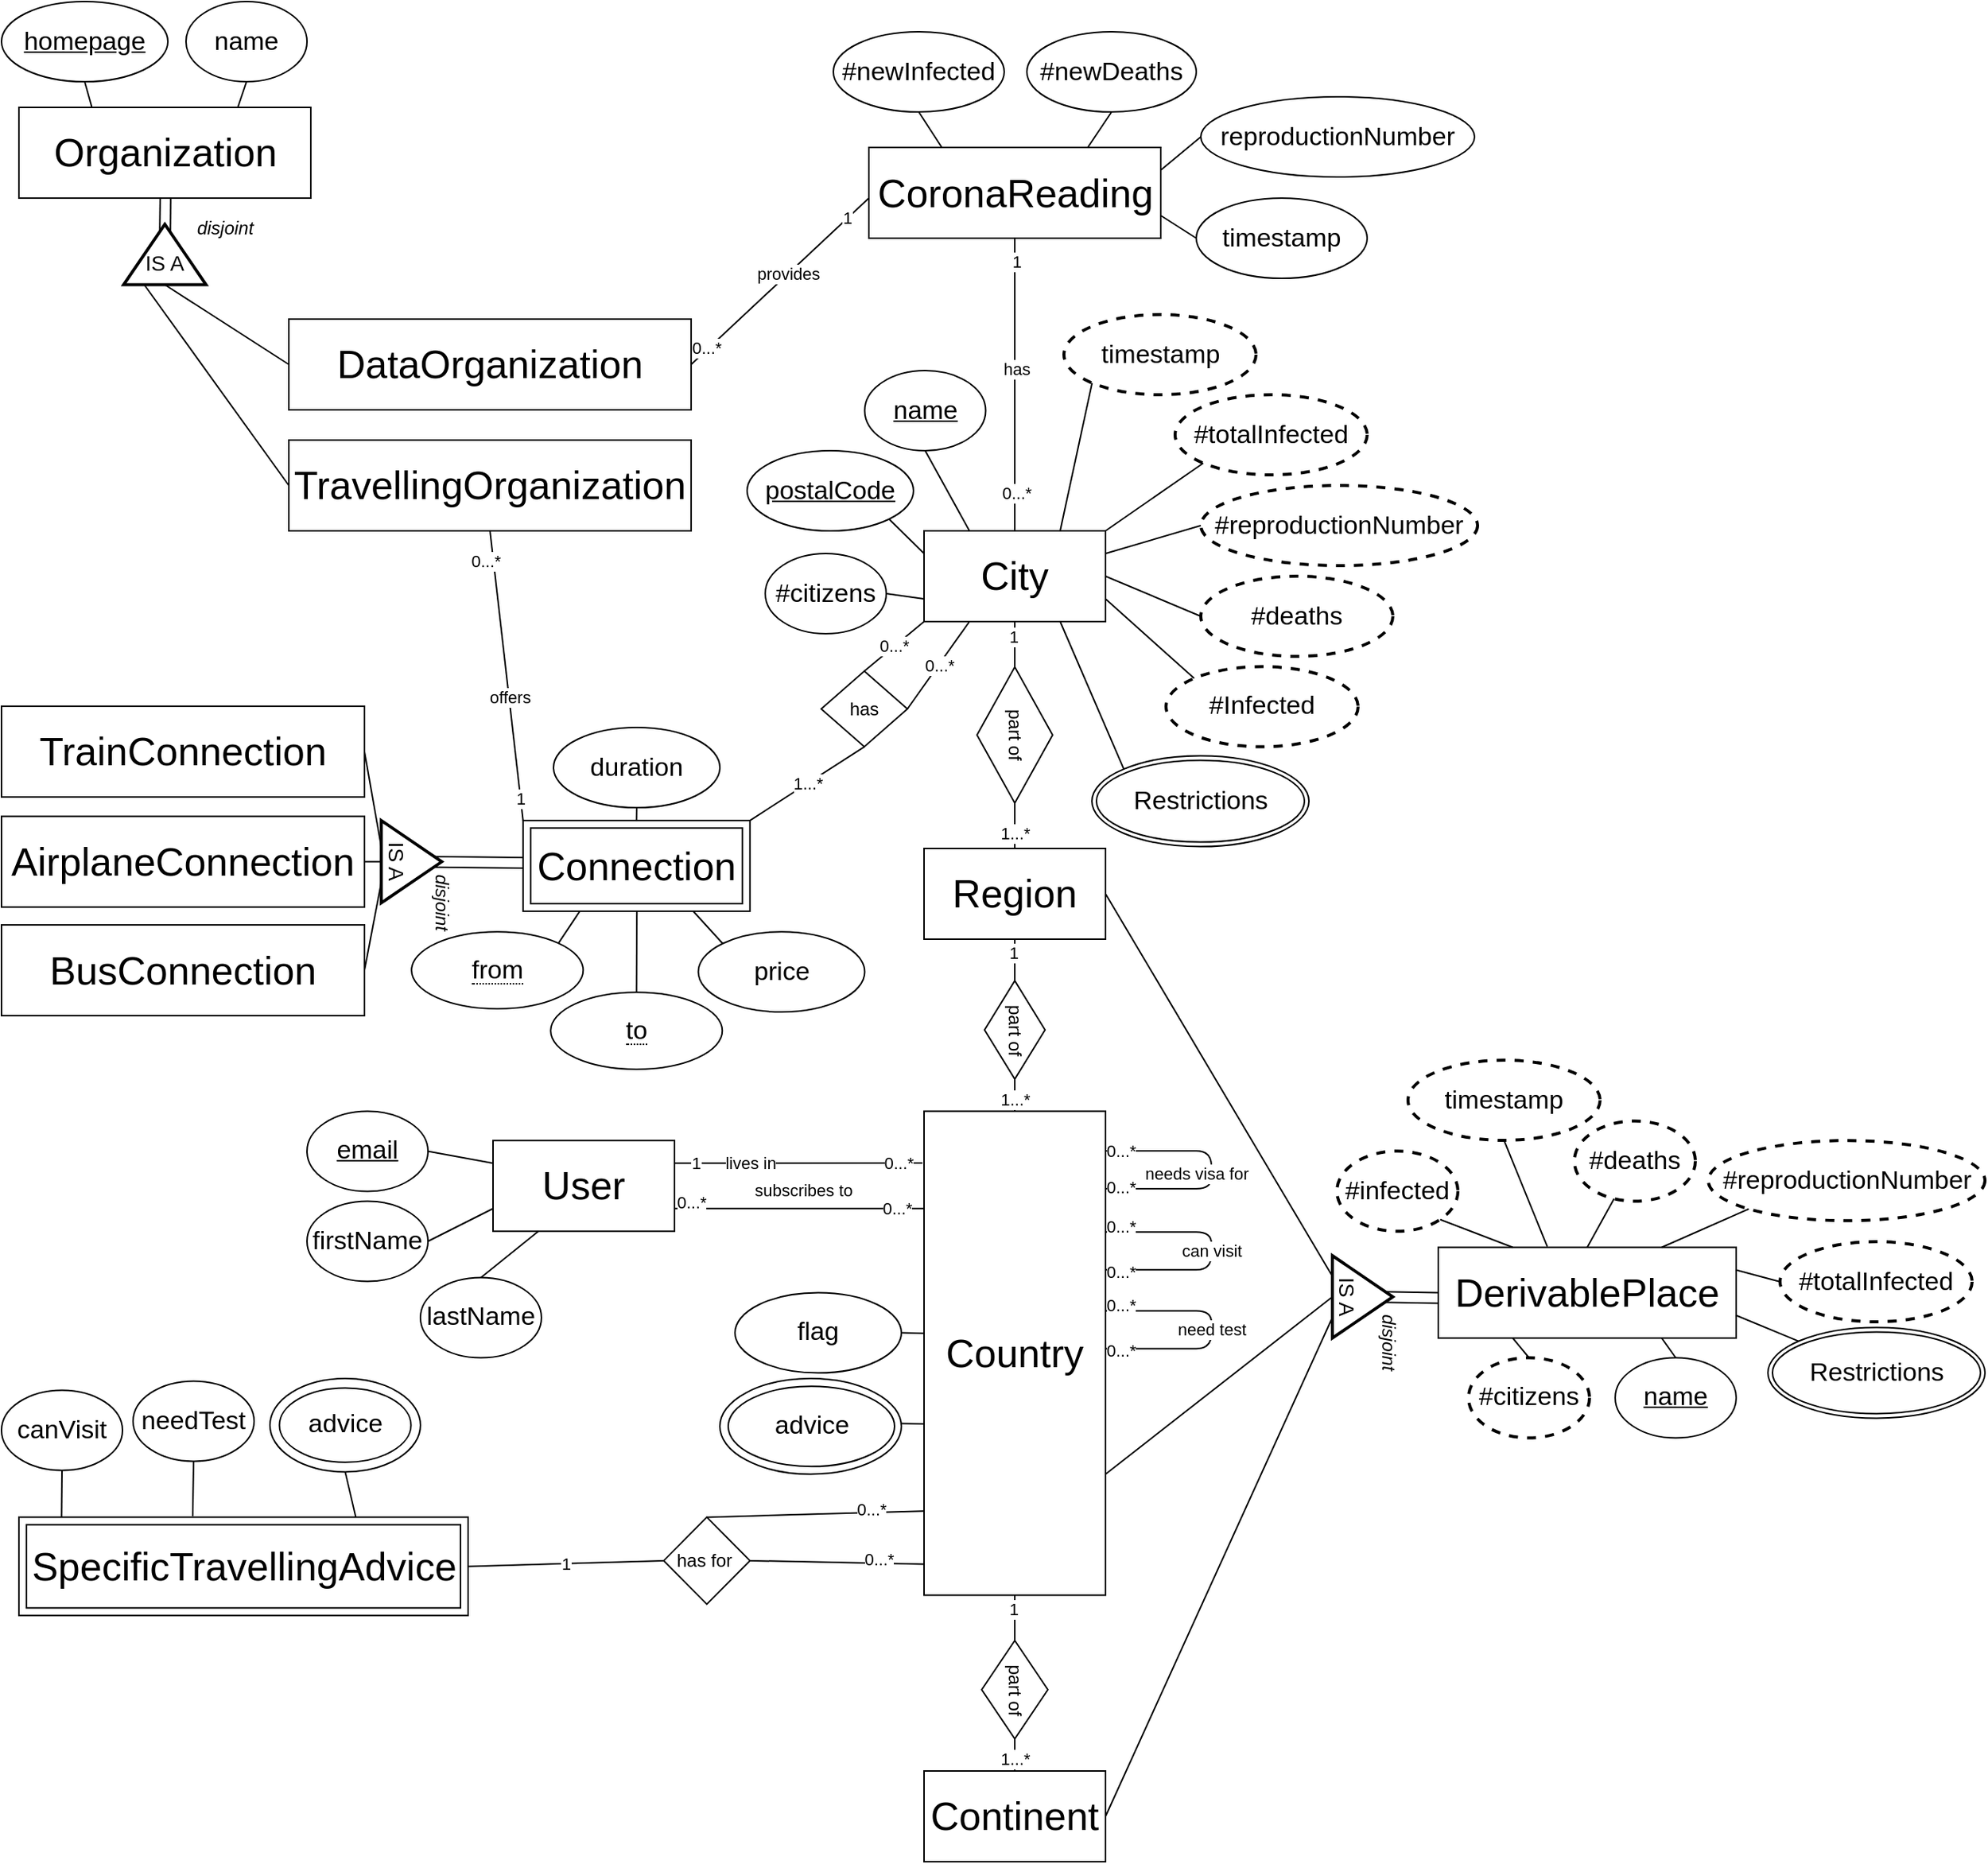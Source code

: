 <mxfile version="13.9.9" type="device"><diagram id="ZjA8rYTFpwmVR6wOcmPj" name="Page-1"><mxGraphModel dx="3500" dy="1394" grid="0" gridSize="10" guides="1" tooltips="1" connect="1" arrows="1" fold="1" page="0" pageScale="1" pageWidth="827" pageHeight="1169" math="0" shadow="0"><root><mxCell id="0"/><mxCell id="1" parent="0"/><mxCell id="8H0sQJCH0B06Cu_fK3J2-1" value="&lt;font style=&quot;font-size: 26px&quot;&gt;DerivablePlace&lt;/font&gt;" style="rounded=0;whiteSpace=wrap;html=1;strokeWidth=1;" parent="1" vertex="1"><mxGeometry x="-1360" y="313.75" width="197" height="60" as="geometry"/></mxCell><mxCell id="8H0sQJCH0B06Cu_fK3J2-2" value="&lt;font style=&quot;font-size: 17px&quot;&gt;#citizens&lt;/font&gt;" style="ellipse;whiteSpace=wrap;html=1;dashed=1;strokeWidth=2;" parent="1" vertex="1"><mxGeometry x="-1340" y="386.75" width="80" height="53" as="geometry"/></mxCell><mxCell id="8H0sQJCH0B06Cu_fK3J2-4" value="&lt;font style=&quot;font-size: 17px&quot;&gt;#infected&lt;/font&gt;" style="ellipse;whiteSpace=wrap;html=1;dashed=1;strokeWidth=2;" parent="1" vertex="1"><mxGeometry x="-1427" y="250.13" width="80" height="53" as="geometry"/></mxCell><mxCell id="8H0sQJCH0B06Cu_fK3J2-5" value="&lt;font style=&quot;font-size: 17px&quot;&gt;#deaths&lt;/font&gt;" style="ellipse;whiteSpace=wrap;html=1;dashed=1;strokeWidth=2;" parent="1" vertex="1"><mxGeometry x="-1270" y="230.25" width="80" height="53" as="geometry"/></mxCell><mxCell id="8H0sQJCH0B06Cu_fK3J2-6" value="&lt;font style=&quot;font-size: 17px&quot;&gt;#totalInfected&lt;/font&gt;" style="ellipse;whiteSpace=wrap;html=1;dashed=1;strokeWidth=2;" parent="1" vertex="1"><mxGeometry x="-1134" y="310" width="127" height="53" as="geometry"/></mxCell><mxCell id="8H0sQJCH0B06Cu_fK3J2-7" value="&lt;span style=&quot;font-size: 17px&quot;&gt;#reproductionNumber&lt;/span&gt;" style="ellipse;whiteSpace=wrap;html=1;dashed=1;strokeWidth=2;" parent="1" vertex="1"><mxGeometry x="-1181.5" y="243.13" width="183" height="53" as="geometry"/></mxCell><mxCell id="8H0sQJCH0B06Cu_fK3J2-11" value="" style="endArrow=none;html=1;exitX=1;exitY=0.25;exitDx=0;exitDy=0;entryX=0;entryY=0.5;entryDx=0;entryDy=0;" parent="1" source="8H0sQJCH0B06Cu_fK3J2-1" target="8H0sQJCH0B06Cu_fK3J2-6" edge="1"><mxGeometry width="50" height="50" relative="1" as="geometry"><mxPoint x="-1140" y="393.75" as="sourcePoint"/><mxPoint x="-1191.5" y="330.25" as="targetPoint"/></mxGeometry></mxCell><mxCell id="8H0sQJCH0B06Cu_fK3J2-12" value="" style="endArrow=none;html=1;exitX=0.75;exitY=0;exitDx=0;exitDy=0;entryX=0;entryY=1;entryDx=0;entryDy=0;" parent="1" source="8H0sQJCH0B06Cu_fK3J2-1" target="8H0sQJCH0B06Cu_fK3J2-7" edge="1"><mxGeometry width="50" height="50" relative="1" as="geometry"><mxPoint x="-1140" y="393.75" as="sourcePoint"/><mxPoint x="-1188.616" y="288.766" as="targetPoint"/></mxGeometry></mxCell><mxCell id="8H0sQJCH0B06Cu_fK3J2-13" value="" style="endArrow=none;html=1;exitX=0.5;exitY=0;exitDx=0;exitDy=0;" parent="1" source="8H0sQJCH0B06Cu_fK3J2-1" target="8H0sQJCH0B06Cu_fK3J2-5" edge="1"><mxGeometry width="50" height="50" relative="1" as="geometry"><mxPoint x="-1270" y="393.75" as="sourcePoint"/><mxPoint x="-1220" y="343.75" as="targetPoint"/></mxGeometry></mxCell><mxCell id="8H0sQJCH0B06Cu_fK3J2-14" value="" style="endArrow=none;html=1;exitX=0.25;exitY=0;exitDx=0;exitDy=0;entryX=1;entryY=1;entryDx=0;entryDy=0;" parent="1" source="8H0sQJCH0B06Cu_fK3J2-1" target="8H0sQJCH0B06Cu_fK3J2-4" edge="1"><mxGeometry width="50" height="50" relative="1" as="geometry"><mxPoint x="-1383" y="310.75" as="sourcePoint"/><mxPoint x="-1283" y="340.75" as="targetPoint"/></mxGeometry></mxCell><mxCell id="8H0sQJCH0B06Cu_fK3J2-15" value="" style="endArrow=none;html=1;exitX=0.25;exitY=1;exitDx=0;exitDy=0;entryX=0.5;entryY=0;entryDx=0;entryDy=0;" parent="1" source="8H0sQJCH0B06Cu_fK3J2-1" target="8H0sQJCH0B06Cu_fK3J2-2" edge="1"><mxGeometry width="50" height="50" relative="1" as="geometry"><mxPoint x="-1383" y="325.75" as="sourcePoint"/><mxPoint x="-1283" y="340.75" as="targetPoint"/></mxGeometry></mxCell><mxCell id="8H0sQJCH0B06Cu_fK3J2-17" value="&lt;font style=&quot;font-size: 26px&quot;&gt;City&lt;/font&gt;" style="rounded=0;whiteSpace=wrap;html=1;" parent="1" vertex="1"><mxGeometry x="-1700" y="-160" width="120" height="60" as="geometry"/></mxCell><mxCell id="8H0sQJCH0B06Cu_fK3J2-23" value="&lt;font style=&quot;font-size: 17px&quot;&gt;&lt;u&gt;name&lt;/u&gt;&lt;/font&gt;" style="ellipse;whiteSpace=wrap;html=1;" parent="1" vertex="1"><mxGeometry x="-1739.25" y="-266" width="80" height="53" as="geometry"/></mxCell><mxCell id="8H0sQJCH0B06Cu_fK3J2-24" value="&lt;span style=&quot;font-size: 17px&quot;&gt;&lt;u&gt;postalCode&lt;/u&gt;&lt;/span&gt;" style="ellipse;whiteSpace=wrap;html=1;" parent="1" vertex="1"><mxGeometry x="-1817" y="-213" width="110" height="53" as="geometry"/></mxCell><mxCell id="8H0sQJCH0B06Cu_fK3J2-26" value="" style="endArrow=none;html=1;exitX=1;exitY=1;exitDx=0;exitDy=0;entryX=0;entryY=0.25;entryDx=0;entryDy=0;" parent="1" source="8H0sQJCH0B06Cu_fK3J2-24" target="8H0sQJCH0B06Cu_fK3J2-17" edge="1"><mxGeometry width="50" height="50" relative="1" as="geometry"><mxPoint x="-2108.493" y="-173.935" as="sourcePoint"/><mxPoint x="-1825.5" y="-20.5" as="targetPoint"/></mxGeometry></mxCell><mxCell id="8H0sQJCH0B06Cu_fK3J2-29" value="" style="endArrow=none;html=1;exitX=0.25;exitY=0;exitDx=0;exitDy=0;entryX=0.5;entryY=1;entryDx=0;entryDy=0;" parent="1" source="8H0sQJCH0B06Cu_fK3J2-17" target="8H0sQJCH0B06Cu_fK3J2-23" edge="1"><mxGeometry width="50" height="50" relative="1" as="geometry"><mxPoint x="-2005.5" y="29.5" as="sourcePoint"/><mxPoint x="-2066.884" y="-75.484" as="targetPoint"/></mxGeometry></mxCell><mxCell id="8H0sQJCH0B06Cu_fK3J2-36" value="&lt;span style=&quot;font-size: 26px&quot;&gt;Region&lt;/span&gt;" style="rounded=0;whiteSpace=wrap;html=1;" parent="1" vertex="1"><mxGeometry x="-1700" y="50" width="120" height="60" as="geometry"/></mxCell><mxCell id="8H0sQJCH0B06Cu_fK3J2-37" value="&lt;font style=&quot;font-size: 17px&quot;&gt;&lt;u&gt;name&lt;/u&gt;&lt;/font&gt;" style="ellipse;whiteSpace=wrap;html=1;" parent="1" vertex="1"><mxGeometry x="-1243" y="386.75" width="80" height="53" as="geometry"/></mxCell><mxCell id="8H0sQJCH0B06Cu_fK3J2-40" value="" style="endArrow=none;html=1;exitX=0.75;exitY=1;exitDx=0;exitDy=0;entryX=0.5;entryY=0;entryDx=0;entryDy=0;" parent="1" source="8H0sQJCH0B06Cu_fK3J2-1" target="8H0sQJCH0B06Cu_fK3J2-37" edge="1"><mxGeometry width="50" height="50" relative="1" as="geometry"><mxPoint x="-1420" y="720.25" as="sourcePoint"/><mxPoint x="-1481.384" y="615.266" as="targetPoint"/></mxGeometry></mxCell><mxCell id="8H0sQJCH0B06Cu_fK3J2-41" value="&lt;font style=&quot;font-size: 26px&quot;&gt;Country&lt;/font&gt;" style="rounded=0;whiteSpace=wrap;html=1;" parent="1" vertex="1"><mxGeometry x="-1700" y="223.75" width="120" height="320" as="geometry"/></mxCell><mxCell id="8H0sQJCH0B06Cu_fK3J2-43" value="&lt;span style=&quot;font-size: 17px&quot;&gt;flag&lt;/span&gt;" style="ellipse;whiteSpace=wrap;html=1;" parent="1" vertex="1"><mxGeometry x="-1825" y="343.75" width="110" height="53" as="geometry"/></mxCell><mxCell id="8H0sQJCH0B06Cu_fK3J2-44" value="" style="endArrow=none;html=1;exitX=1;exitY=0.5;exitDx=0;exitDy=0;entryX=0.001;entryY=0.459;entryDx=0;entryDy=0;entryPerimeter=0;" parent="1" source="8H0sQJCH0B06Cu_fK3J2-43" target="8H0sQJCH0B06Cu_fK3J2-41" edge="1"><mxGeometry width="50" height="50" relative="1" as="geometry"><mxPoint x="-1520" y="303.75" as="sourcePoint"/><mxPoint x="-1698" y="361.75" as="targetPoint"/></mxGeometry></mxCell><mxCell id="8H0sQJCH0B06Cu_fK3J2-50" value="&lt;span style=&quot;font-size: 26px&quot;&gt;Continent&lt;/span&gt;" style="rounded=0;whiteSpace=wrap;html=1;" parent="1" vertex="1"><mxGeometry x="-1700" y="660" width="120" height="60" as="geometry"/></mxCell><mxCell id="8H0sQJCH0B06Cu_fK3J2-54" value="" style="endArrow=none;html=1;exitX=0;exitY=0.25;exitDx=0;exitDy=0;entryX=1;entryY=0.5;entryDx=0;entryDy=0;" parent="1" source="MnN4bnCFbutlqHpsRMHi-35" target="8H0sQJCH0B06Cu_fK3J2-36" edge="1"><mxGeometry width="50" height="50" relative="1" as="geometry"><mxPoint x="-1120" y="463.13" as="sourcePoint"/><mxPoint x="-1560" y="-40" as="targetPoint"/></mxGeometry></mxCell><mxCell id="8H0sQJCH0B06Cu_fK3J2-55" value="" style="endArrow=none;html=1;exitX=1;exitY=0.75;exitDx=0;exitDy=0;entryX=0;entryY=0.5;entryDx=0;entryDy=0;" parent="1" source="8H0sQJCH0B06Cu_fK3J2-41" target="MnN4bnCFbutlqHpsRMHi-35" edge="1"><mxGeometry width="50" height="50" relative="1" as="geometry"><mxPoint x="-1610" y="10" as="sourcePoint"/><mxPoint x="-1420" y="384" as="targetPoint"/></mxGeometry></mxCell><mxCell id="8H0sQJCH0B06Cu_fK3J2-56" value="" style="endArrow=none;html=1;exitX=1;exitY=0.5;exitDx=0;exitDy=0;entryX=0;entryY=0.75;entryDx=0;entryDy=0;" parent="1" source="8H0sQJCH0B06Cu_fK3J2-50" edge="1" target="MnN4bnCFbutlqHpsRMHi-35"><mxGeometry width="50" height="50" relative="1" as="geometry"><mxPoint x="-1610" y="10" as="sourcePoint"/><mxPoint x="-1120" y="463.13" as="targetPoint"/></mxGeometry></mxCell><mxCell id="8H0sQJCH0B06Cu_fK3J2-66" value="" style="endArrow=none;html=1;exitX=0.5;exitY=0;exitDx=0;exitDy=0;" parent="1" source="MnN4bnCFbutlqHpsRMHi-7" edge="1"><mxGeometry width="50" height="50" relative="1" as="geometry"><mxPoint x="-2192.38" y="170.02" as="sourcePoint"/><mxPoint x="-1889.88" y="92" as="targetPoint"/></mxGeometry></mxCell><mxCell id="8H0sQJCH0B06Cu_fK3J2-67" value="" style="endArrow=none;html=1;exitX=0.25;exitY=1;exitDx=0;exitDy=0;entryX=1;entryY=0;entryDx=0;entryDy=0;" parent="1" source="MnN4bnCFbutlqHpsRMHi-8" target="MnN4bnCFbutlqHpsRMHi-6" edge="1"><mxGeometry width="50" height="50" relative="1" as="geometry"><mxPoint x="-2215.88" y="135.52" as="sourcePoint"/><mxPoint x="-2185.88" y="115.52" as="targetPoint"/></mxGeometry></mxCell><mxCell id="8H0sQJCH0B06Cu_fK3J2-70" value="&lt;span style=&quot;font-size: 17px&quot;&gt;price&lt;/span&gt;" style="ellipse;whiteSpace=wrap;html=1;" parent="1" vertex="1"><mxGeometry x="-1849.25" y="105.12" width="110" height="53" as="geometry"/></mxCell><mxCell id="8H0sQJCH0B06Cu_fK3J2-71" value="&lt;span style=&quot;font-size: 17px&quot;&gt;duration&lt;/span&gt;" style="ellipse;whiteSpace=wrap;html=1;" parent="1" vertex="1"><mxGeometry x="-1945" y="-30.0" width="110" height="53" as="geometry"/></mxCell><mxCell id="8H0sQJCH0B06Cu_fK3J2-72" value="&lt;span style=&quot;font-size: 17px&quot;&gt;&lt;u&gt;homepage&lt;/u&gt;&lt;/span&gt;" style="ellipse;whiteSpace=wrap;html=1;" parent="1" vertex="1"><mxGeometry x="-2310" y="-510" width="110" height="53" as="geometry"/></mxCell><mxCell id="8H0sQJCH0B06Cu_fK3J2-73" value="" style="endArrow=none;html=1;entryX=0;entryY=0;entryDx=0;entryDy=0;exitX=0.75;exitY=1;exitDx=0;exitDy=0;" parent="1" source="MnN4bnCFbutlqHpsRMHi-8" target="8H0sQJCH0B06Cu_fK3J2-70" edge="1"><mxGeometry width="50" height="50" relative="1" as="geometry"><mxPoint x="-2247.753" y="165.52" as="sourcePoint"/><mxPoint x="-1838.101" y="111.982" as="targetPoint"/></mxGeometry></mxCell><mxCell id="8H0sQJCH0B06Cu_fK3J2-74" value="" style="endArrow=none;html=1;exitX=0.25;exitY=0;exitDx=0;exitDy=0;entryX=0.5;entryY=1;entryDx=0;entryDy=0;" parent="1" source="MnN4bnCFbutlqHpsRMHi-20" target="8H0sQJCH0B06Cu_fK3J2-72" edge="1"><mxGeometry width="50" height="50" relative="1" as="geometry"><mxPoint x="-2486.5" y="-216.5" as="sourcePoint"/><mxPoint x="-2554.5" y="-336.5" as="targetPoint"/></mxGeometry></mxCell><mxCell id="8H0sQJCH0B06Cu_fK3J2-76" value="" style="endArrow=none;html=1;exitX=0.5;exitY=1;exitDx=0;exitDy=0;entryX=0.5;entryY=0;entryDx=0;entryDy=0;" parent="1" source="8H0sQJCH0B06Cu_fK3J2-71" target="MnN4bnCFbutlqHpsRMHi-8" edge="1"><mxGeometry width="50" height="50" relative="1" as="geometry"><mxPoint x="-2195.88" y="219.52" as="sourcePoint"/><mxPoint x="-2252.63" y="105.52" as="targetPoint"/></mxGeometry></mxCell><mxCell id="8H0sQJCH0B06Cu_fK3J2-77" value="&lt;font style=&quot;font-size: 26px&quot;&gt;TrainConnection&lt;/font&gt;" style="rounded=0;whiteSpace=wrap;html=1;" parent="1" vertex="1"><mxGeometry x="-2310" y="-44" width="240" height="60" as="geometry"/></mxCell><mxCell id="8H0sQJCH0B06Cu_fK3J2-78" value="&lt;font style=&quot;font-size: 26px&quot;&gt;AirplaneConnection&lt;/font&gt;" style="rounded=0;whiteSpace=wrap;html=1;" parent="1" vertex="1"><mxGeometry x="-2310" y="28.77" width="240" height="60" as="geometry"/></mxCell><mxCell id="8H0sQJCH0B06Cu_fK3J2-86" value="" style="endArrow=none;html=1;exitX=0.012;exitY=0.373;exitDx=0;exitDy=0;entryX=1;entryY=0.5;entryDx=0;entryDy=0;exitPerimeter=0;" parent="1" source="MnN4bnCFbutlqHpsRMHi-46" target="8H0sQJCH0B06Cu_fK3J2-77" edge="1"><mxGeometry width="50" height="50" relative="1" as="geometry"><mxPoint x="-2288.625" y="176.09" as="sourcePoint"/><mxPoint x="-2077" y="63.52" as="targetPoint"/></mxGeometry></mxCell><mxCell id="8H0sQJCH0B06Cu_fK3J2-87" value="" style="endArrow=none;html=1;entryX=1;entryY=0.5;entryDx=0;entryDy=0;exitX=0;exitY=0.5;exitDx=0;exitDy=0;" parent="1" source="MnN4bnCFbutlqHpsRMHi-46" target="8H0sQJCH0B06Cu_fK3J2-78" edge="1"><mxGeometry width="50" height="50" relative="1" as="geometry"><mxPoint x="-2040" y="70" as="sourcePoint"/><mxPoint x="-2077" y="63.52" as="targetPoint"/></mxGeometry></mxCell><mxCell id="8H0sQJCH0B06Cu_fK3J2-103" value="has" style="rhombus;whiteSpace=wrap;html=1;rotation=0;" parent="1" vertex="1"><mxGeometry x="-1768" y="-67.23" width="57" height="50" as="geometry"/></mxCell><mxCell id="8H0sQJCH0B06Cu_fK3J2-104" value="0...*" style="endArrow=none;html=1;exitX=1;exitY=0.5;exitDx=0;exitDy=0;entryX=0.25;entryY=1;entryDx=0;entryDy=0;" parent="1" source="8H0sQJCH0B06Cu_fK3J2-103" target="8H0sQJCH0B06Cu_fK3J2-17" edge="1"><mxGeometry width="50" height="50" relative="1" as="geometry"><mxPoint x="-1467" y="-242.25" as="sourcePoint"/><mxPoint x="-1942" y="-62.25" as="targetPoint"/></mxGeometry></mxCell><mxCell id="8H0sQJCH0B06Cu_fK3J2-105" value="0...*" style="endArrow=none;html=1;exitX=0.5;exitY=0;exitDx=0;exitDy=0;entryX=0;entryY=1;entryDx=0;entryDy=0;" parent="1" source="8H0sQJCH0B06Cu_fK3J2-103" target="8H0sQJCH0B06Cu_fK3J2-17" edge="1"><mxGeometry width="50" height="50" relative="1" as="geometry"><mxPoint x="-1467" y="-242.25" as="sourcePoint"/><mxPoint x="-2032" y="-62.25" as="targetPoint"/></mxGeometry></mxCell><mxCell id="8H0sQJCH0B06Cu_fK3J2-106" value="1...*" style="endArrow=none;html=1;entryX=1;entryY=0;entryDx=0;entryDy=0;exitX=0.5;exitY=1;exitDx=0;exitDy=0;" parent="1" source="8H0sQJCH0B06Cu_fK3J2-103" target="MnN4bnCFbutlqHpsRMHi-8" edge="1"><mxGeometry width="50" height="50" relative="1" as="geometry"><mxPoint x="-1781.13" y="3.5" as="sourcePoint"/><mxPoint x="-2410.88" y="353.52" as="targetPoint"/></mxGeometry></mxCell><mxCell id="8H0sQJCH0B06Cu_fK3J2-107" value="&lt;font style=&quot;font-size: 17px&quot;&gt;#newInfected&lt;/font&gt;" style="ellipse;whiteSpace=wrap;html=1;" parent="1" vertex="1"><mxGeometry x="-1760" y="-490" width="113" height="53" as="geometry"/></mxCell><mxCell id="8H0sQJCH0B06Cu_fK3J2-108" value="&lt;font style=&quot;font-size: 17px&quot;&gt;#newDeaths&lt;/font&gt;" style="ellipse;whiteSpace=wrap;html=1;" parent="1" vertex="1"><mxGeometry x="-1632" y="-490" width="112" height="53" as="geometry"/></mxCell><mxCell id="8H0sQJCH0B06Cu_fK3J2-109" value="&lt;span style=&quot;font-size: 17px&quot;&gt;#reproductionNumber&lt;/span&gt;" style="ellipse;whiteSpace=wrap;html=1;dashed=1;strokeWidth=2;" parent="1" vertex="1"><mxGeometry x="-1517" y="-190" width="183" height="53" as="geometry"/></mxCell><mxCell id="8H0sQJCH0B06Cu_fK3J2-110" value="&lt;font style=&quot;font-size: 17px&quot;&gt;#totalInfected&lt;/font&gt;" style="ellipse;whiteSpace=wrap;html=1;dashed=1;strokeWidth=2;" parent="1" vertex="1"><mxGeometry x="-1534" y="-250" width="127" height="53" as="geometry"/></mxCell><mxCell id="8H0sQJCH0B06Cu_fK3J2-111" value="&lt;font style=&quot;font-size: 17px&quot;&gt;#citizens&lt;/font&gt;" style="ellipse;whiteSpace=wrap;html=1;" parent="1" vertex="1"><mxGeometry x="-1805" y="-145" width="80" height="53" as="geometry"/></mxCell><mxCell id="8H0sQJCH0B06Cu_fK3J2-112" value="" style="endArrow=none;html=1;entryX=0.5;entryY=1;entryDx=0;entryDy=0;exitX=0.25;exitY=0;exitDx=0;exitDy=0;" parent="1" source="MnN4bnCFbutlqHpsRMHi-1" target="8H0sQJCH0B06Cu_fK3J2-107" edge="1"><mxGeometry width="50" height="50" relative="1" as="geometry"><mxPoint x="-2628" y="64" as="sourcePoint"/><mxPoint x="-2138.5" y="241.75" as="targetPoint"/></mxGeometry></mxCell><mxCell id="8H0sQJCH0B06Cu_fK3J2-113" value="" style="endArrow=none;html=1;exitX=0.75;exitY=0;exitDx=0;exitDy=0;entryX=0.5;entryY=1;entryDx=0;entryDy=0;" parent="1" source="MnN4bnCFbutlqHpsRMHi-1" target="8H0sQJCH0B06Cu_fK3J2-108" edge="1"><mxGeometry width="50" height="50" relative="1" as="geometry"><mxPoint x="-2188.5" y="291.75" as="sourcePoint"/><mxPoint x="-2138.5" y="241.75" as="targetPoint"/></mxGeometry></mxCell><mxCell id="8H0sQJCH0B06Cu_fK3J2-114" value="" style="endArrow=none;html=1;exitX=1;exitY=0.25;exitDx=0;exitDy=0;entryX=0;entryY=0.5;entryDx=0;entryDy=0;" parent="1" source="8H0sQJCH0B06Cu_fK3J2-17" target="8H0sQJCH0B06Cu_fK3J2-109" edge="1"><mxGeometry width="50" height="50" relative="1" as="geometry"><mxPoint x="-1918.5" y="-30.5" as="sourcePoint"/><mxPoint x="-1868.5" y="-80.5" as="targetPoint"/></mxGeometry></mxCell><mxCell id="8H0sQJCH0B06Cu_fK3J2-115" value="" style="endArrow=none;html=1;exitX=1;exitY=0;exitDx=0;exitDy=0;entryX=0;entryY=1;entryDx=0;entryDy=0;" parent="1" source="8H0sQJCH0B06Cu_fK3J2-17" target="8H0sQJCH0B06Cu_fK3J2-110" edge="1"><mxGeometry width="50" height="50" relative="1" as="geometry"><mxPoint x="-1918.5" y="-30.5" as="sourcePoint"/><mxPoint x="-1868.5" y="-80.5" as="targetPoint"/></mxGeometry></mxCell><mxCell id="8H0sQJCH0B06Cu_fK3J2-116" value="" style="endArrow=none;html=1;exitX=0;exitY=0.75;exitDx=0;exitDy=0;entryX=1;entryY=0.5;entryDx=0;entryDy=0;" parent="1" source="8H0sQJCH0B06Cu_fK3J2-17" target="8H0sQJCH0B06Cu_fK3J2-111" edge="1"><mxGeometry width="50" height="50" relative="1" as="geometry"><mxPoint x="-1918.5" y="-160.5" as="sourcePoint"/><mxPoint x="-1868.5" y="-210.5" as="targetPoint"/></mxGeometry></mxCell><mxCell id="8H0sQJCH0B06Cu_fK3J2-120" value="part of" style="shape=rhombus;perimeter=rhombusPerimeter;whiteSpace=wrap;html=1;align=center;rotation=90;" parent="1" vertex="1"><mxGeometry x="-1685" y="-50" width="90" height="50" as="geometry"/></mxCell><mxCell id="8H0sQJCH0B06Cu_fK3J2-121" value="" style="endArrow=none;html=1;exitX=1;exitY=0.5;exitDx=0;exitDy=0;entryX=0.5;entryY=0;entryDx=0;entryDy=0;" parent="1" source="8H0sQJCH0B06Cu_fK3J2-120" target="8H0sQJCH0B06Cu_fK3J2-36" edge="1"><mxGeometry width="50" height="50" relative="1" as="geometry"><mxPoint x="-1350" y="226.75" as="sourcePoint"/><mxPoint x="-1920" y="91.75" as="targetPoint"/></mxGeometry></mxCell><mxCell id="8H0sQJCH0B06Cu_fK3J2-122" value="1...*" style="edgeLabel;html=1;align=center;verticalAlign=middle;resizable=0;points=[];" parent="8H0sQJCH0B06Cu_fK3J2-121" vertex="1" connectable="0"><mxGeometry x="0.372" y="-1" relative="1" as="geometry"><mxPoint x="1" y="-1" as="offset"/></mxGeometry></mxCell><mxCell id="8H0sQJCH0B06Cu_fK3J2-123" value="" style="endArrow=none;html=1;exitX=0;exitY=0.5;exitDx=0;exitDy=0;entryX=0.5;entryY=1;entryDx=0;entryDy=0;" parent="1" source="8H0sQJCH0B06Cu_fK3J2-120" target="8H0sQJCH0B06Cu_fK3J2-17" edge="1"><mxGeometry width="50" height="50" relative="1" as="geometry"><mxPoint x="-1160" y="-81.75" as="sourcePoint"/><mxPoint x="-1920" y="-216.75" as="targetPoint"/></mxGeometry></mxCell><mxCell id="8H0sQJCH0B06Cu_fK3J2-124" value="1" style="edgeLabel;html=1;align=center;verticalAlign=middle;resizable=0;points=[];" parent="8H0sQJCH0B06Cu_fK3J2-123" vertex="1" connectable="0"><mxGeometry x="0.353" y="1" relative="1" as="geometry"><mxPoint as="offset"/></mxGeometry></mxCell><mxCell id="8H0sQJCH0B06Cu_fK3J2-125" value="part of" style="shape=rhombus;perimeter=rhombusPerimeter;whiteSpace=wrap;html=1;align=center;rotation=90;" parent="1" vertex="1"><mxGeometry x="-1672.5" y="150" width="65" height="40" as="geometry"/></mxCell><mxCell id="8H0sQJCH0B06Cu_fK3J2-126" value="" style="endArrow=none;html=1;exitX=1;exitY=0.5;exitDx=0;exitDy=0;entryX=0.5;entryY=0;entryDx=0;entryDy=0;" parent="1" source="8H0sQJCH0B06Cu_fK3J2-125" target="8H0sQJCH0B06Cu_fK3J2-41" edge="1"><mxGeometry width="50" height="50" relative="1" as="geometry"><mxPoint x="-1158" y="388.75" as="sourcePoint"/><mxPoint x="-1699" y="254.75" as="targetPoint"/></mxGeometry></mxCell><mxCell id="8H0sQJCH0B06Cu_fK3J2-127" value="1...*" style="edgeLabel;html=1;align=center;verticalAlign=middle;resizable=0;points=[];" parent="8H0sQJCH0B06Cu_fK3J2-126" vertex="1" connectable="0"><mxGeometry x="0.372" y="-1" relative="1" as="geometry"><mxPoint x="1" y="-1" as="offset"/></mxGeometry></mxCell><mxCell id="8H0sQJCH0B06Cu_fK3J2-128" value="" style="endArrow=none;html=1;exitX=0;exitY=0.5;exitDx=0;exitDy=0;entryX=0.5;entryY=1;entryDx=0;entryDy=0;" parent="1" source="8H0sQJCH0B06Cu_fK3J2-125" target="8H0sQJCH0B06Cu_fK3J2-36" edge="1"><mxGeometry width="50" height="50" relative="1" as="geometry"><mxPoint x="-1158" y="388.75" as="sourcePoint"/><mxPoint x="-1918" y="253.75" as="targetPoint"/></mxGeometry></mxCell><mxCell id="8H0sQJCH0B06Cu_fK3J2-129" value="1" style="edgeLabel;html=1;align=center;verticalAlign=middle;resizable=0;points=[];" parent="8H0sQJCH0B06Cu_fK3J2-128" vertex="1" connectable="0"><mxGeometry x="0.353" y="1" relative="1" as="geometry"><mxPoint as="offset"/></mxGeometry></mxCell><mxCell id="8H0sQJCH0B06Cu_fK3J2-130" value="part of" style="shape=rhombus;perimeter=rhombusPerimeter;whiteSpace=wrap;html=1;align=center;rotation=90;" parent="1" vertex="1"><mxGeometry x="-1672.5" y="584.37" width="65" height="43.75" as="geometry"/></mxCell><mxCell id="8H0sQJCH0B06Cu_fK3J2-131" value="" style="endArrow=none;html=1;exitX=1;exitY=0.5;exitDx=0;exitDy=0;entryX=0.5;entryY=0;entryDx=0;entryDy=0;" parent="1" source="8H0sQJCH0B06Cu_fK3J2-130" edge="1" target="8H0sQJCH0B06Cu_fK3J2-50"><mxGeometry width="50" height="50" relative="1" as="geometry"><mxPoint x="-843" y="388.75" as="sourcePoint"/><mxPoint x="-1423" y="253.75" as="targetPoint"/></mxGeometry></mxCell><mxCell id="8H0sQJCH0B06Cu_fK3J2-132" value="1...*" style="edgeLabel;html=1;align=center;verticalAlign=middle;resizable=0;points=[];" parent="8H0sQJCH0B06Cu_fK3J2-131" vertex="1" connectable="0"><mxGeometry x="0.372" y="-1" relative="1" as="geometry"><mxPoint x="1" y="-1" as="offset"/></mxGeometry></mxCell><mxCell id="8H0sQJCH0B06Cu_fK3J2-133" value="" style="endArrow=none;html=1;exitX=0;exitY=0.5;exitDx=0;exitDy=0;entryX=0.5;entryY=1;entryDx=0;entryDy=0;" parent="1" source="8H0sQJCH0B06Cu_fK3J2-130" target="8H0sQJCH0B06Cu_fK3J2-41" edge="1"><mxGeometry width="50" height="50" relative="1" as="geometry"><mxPoint x="-843" y="388.75" as="sourcePoint"/><mxPoint x="-1583" y="253.75" as="targetPoint"/></mxGeometry></mxCell><mxCell id="8H0sQJCH0B06Cu_fK3J2-134" value="1" style="edgeLabel;html=1;align=center;verticalAlign=middle;resizable=0;points=[];" parent="8H0sQJCH0B06Cu_fK3J2-133" vertex="1" connectable="0"><mxGeometry x="0.353" y="1" relative="1" as="geometry"><mxPoint as="offset"/></mxGeometry></mxCell><mxCell id="8H0sQJCH0B06Cu_fK3J2-140" value="" style="endArrow=none;html=1;exitX=1;exitY=0.5;exitDx=0;exitDy=0;entryX=0.001;entryY=0.646;entryDx=0;entryDy=0;entryPerimeter=0;" parent="1" target="8H0sQJCH0B06Cu_fK3J2-41" edge="1"><mxGeometry width="50" height="50" relative="1" as="geometry"><mxPoint x="-1715.0" y="430.25" as="sourcePoint"/><mxPoint x="-1723" y="283.75" as="targetPoint"/></mxGeometry></mxCell><mxCell id="8H0sQJCH0B06Cu_fK3J2-177" value="" style="endArrow=none;html=1;exitX=1;exitY=0.5;exitDx=0;exitDy=0;" parent="1" edge="1"><mxGeometry width="50" height="50" relative="1" as="geometry"><mxPoint x="-1580" y="250.0" as="sourcePoint"/><mxPoint x="-1580" y="275" as="targetPoint"/><Array as="points"><mxPoint x="-1510" y="250"/><mxPoint x="-1510" y="275"/></Array></mxGeometry></mxCell><mxCell id="8H0sQJCH0B06Cu_fK3J2-178" value="needs visa for" style="edgeLabel;html=1;align=center;verticalAlign=middle;resizable=0;points=[];" parent="8H0sQJCH0B06Cu_fK3J2-177" vertex="1" connectable="0"><mxGeometry x="-0.485" y="4" relative="1" as="geometry"><mxPoint x="17.14" y="19" as="offset"/></mxGeometry></mxCell><mxCell id="8H0sQJCH0B06Cu_fK3J2-179" value="0...*" style="edgeLabel;html=1;align=center;verticalAlign=middle;resizable=0;points=[];" parent="8H0sQJCH0B06Cu_fK3J2-177" vertex="1" connectable="0"><mxGeometry x="0.89" y="-1" relative="1" as="geometry"><mxPoint x="0.83" as="offset"/></mxGeometry></mxCell><mxCell id="8H0sQJCH0B06Cu_fK3J2-180" value="0...*" style="edgeLabel;html=1;align=center;verticalAlign=middle;resizable=0;points=[];" parent="8H0sQJCH0B06Cu_fK3J2-177" vertex="1" connectable="0"><mxGeometry x="-0.881" relative="1" as="geometry"><mxPoint as="offset"/></mxGeometry></mxCell><mxCell id="8H0sQJCH0B06Cu_fK3J2-185" value="can visit" style="endArrow=none;html=1;entryX=1;entryY=0.5;entryDx=0;entryDy=0;" parent="1" edge="1"><mxGeometry width="50" height="50" relative="1" as="geometry"><mxPoint x="-1580" y="328.63" as="sourcePoint"/><mxPoint x="-1580" y="303.63" as="targetPoint"/><Array as="points"><mxPoint x="-1510" y="328.63"/><mxPoint x="-1510" y="303.63"/></Array><mxPoint as="offset"/></mxGeometry></mxCell><mxCell id="8H0sQJCH0B06Cu_fK3J2-186" value="0...*" style="edgeLabel;html=1;align=center;verticalAlign=middle;resizable=0;points=[];" parent="8H0sQJCH0B06Cu_fK3J2-185" vertex="1" connectable="0"><mxGeometry x="-0.873" y="-1" relative="1" as="geometry"><mxPoint x="-0.56" as="offset"/></mxGeometry></mxCell><mxCell id="8H0sQJCH0B06Cu_fK3J2-187" value="0...*" style="edgeLabel;html=1;align=center;verticalAlign=middle;resizable=0;points=[];" parent="8H0sQJCH0B06Cu_fK3J2-185" vertex="1" connectable="0"><mxGeometry x="0.835" relative="1" as="geometry"><mxPoint x="-3.61" y="-3.67" as="offset"/></mxGeometry></mxCell><mxCell id="8H0sQJCH0B06Cu_fK3J2-191" value="need test" style="endArrow=none;html=1;entryX=1;entryY=0.5;entryDx=0;entryDy=0;" parent="1" edge="1"><mxGeometry width="50" height="50" relative="1" as="geometry"><mxPoint x="-1580" y="380.76" as="sourcePoint"/><mxPoint x="-1580" y="355.76" as="targetPoint"/><Array as="points"><mxPoint x="-1510" y="380.76"/><mxPoint x="-1510" y="355.76"/></Array><mxPoint as="offset"/></mxGeometry></mxCell><mxCell id="8H0sQJCH0B06Cu_fK3J2-192" value="0...*" style="edgeLabel;html=1;align=center;verticalAlign=middle;resizable=0;points=[];" parent="8H0sQJCH0B06Cu_fK3J2-191" vertex="1" connectable="0"><mxGeometry x="-0.873" y="-1" relative="1" as="geometry"><mxPoint x="-0.56" as="offset"/></mxGeometry></mxCell><mxCell id="8H0sQJCH0B06Cu_fK3J2-193" value="0...*" style="edgeLabel;html=1;align=center;verticalAlign=middle;resizable=0;points=[];" parent="8H0sQJCH0B06Cu_fK3J2-191" vertex="1" connectable="0"><mxGeometry x="0.835" relative="1" as="geometry"><mxPoint x="-3.61" y="-3.67" as="offset"/></mxGeometry></mxCell><mxCell id="8H0sQJCH0B06Cu_fK3J2-195" value="&lt;font style=&quot;font-size: 17px&quot;&gt;canVisit&lt;/font&gt;" style="ellipse;whiteSpace=wrap;html=1;" parent="1" vertex="1"><mxGeometry x="-2310" y="408.19" width="80" height="53" as="geometry"/></mxCell><mxCell id="8H0sQJCH0B06Cu_fK3J2-196" value="" style="endArrow=none;html=1;entryX=0.5;entryY=1;entryDx=0;entryDy=0;exitX=0.095;exitY=-0.002;exitDx=0;exitDy=0;exitPerimeter=0;" parent="1" target="8H0sQJCH0B06Cu_fK3J2-195" edge="1" source="MnN4bnCFbutlqHpsRMHi-10"><mxGeometry width="50" height="50" relative="1" as="geometry"><mxPoint x="-2270" y="492.19" as="sourcePoint"/><mxPoint x="-2270" y="462.19" as="targetPoint"/></mxGeometry></mxCell><mxCell id="8H0sQJCH0B06Cu_fK3J2-199" value="&lt;font style=&quot;font-size: 17px&quot;&gt;needTest&lt;/font&gt;" style="ellipse;whiteSpace=wrap;html=1;" parent="1" vertex="1"><mxGeometry x="-2223" y="402.19" width="80" height="53" as="geometry"/></mxCell><mxCell id="8H0sQJCH0B06Cu_fK3J2-201" value="" style="endArrow=none;html=1;exitX=0.5;exitY=1;exitDx=0;exitDy=0;entryX=0.387;entryY=-0.01;entryDx=0;entryDy=0;entryPerimeter=0;" parent="1" source="8H0sQJCH0B06Cu_fK3J2-199" edge="1" target="MnN4bnCFbutlqHpsRMHi-10"><mxGeometry width="50" height="50" relative="1" as="geometry"><mxPoint x="-2163" y="462.19" as="sourcePoint"/><mxPoint x="-2183" y="492.19" as="targetPoint"/></mxGeometry></mxCell><mxCell id="8H0sQJCH0B06Cu_fK3J2-203" value="" style="endArrow=none;html=1;exitX=0.5;exitY=1;exitDx=0;exitDy=0;entryX=0.75;entryY=0;entryDx=0;entryDy=0;" parent="1" source="8H0sQJCH0B06Cu_fK3J2-242" edge="1" target="MnN4bnCFbutlqHpsRMHi-10"><mxGeometry width="50" height="50" relative="1" as="geometry"><mxPoint x="-2100" y="455.19" as="sourcePoint"/><mxPoint x="-2100" y="492.19" as="targetPoint"/></mxGeometry></mxCell><mxCell id="8H0sQJCH0B06Cu_fK3J2-205" value="has for&amp;nbsp;" style="rhombus;whiteSpace=wrap;html=1;rotation=0;" parent="1" vertex="1"><mxGeometry x="-1872.13" y="492.19" width="57" height="57.5" as="geometry"/></mxCell><mxCell id="8H0sQJCH0B06Cu_fK3J2-206" value="" style="endArrow=none;html=1;exitX=0;exitY=0.826;exitDx=0;exitDy=0;entryX=0.5;entryY=0;entryDx=0;entryDy=0;exitPerimeter=0;" parent="1" source="8H0sQJCH0B06Cu_fK3J2-41" target="8H0sQJCH0B06Cu_fK3J2-205" edge="1"><mxGeometry width="50" height="50" relative="1" as="geometry"><mxPoint x="-1753" y="683.75" as="sourcePoint"/><mxPoint x="-1953" y="1458.75" as="targetPoint"/></mxGeometry></mxCell><mxCell id="8H0sQJCH0B06Cu_fK3J2-207" value="0...*" style="edgeLabel;html=1;align=center;verticalAlign=middle;resizable=0;points=[];" parent="8H0sQJCH0B06Cu_fK3J2-206" vertex="1" connectable="0"><mxGeometry x="-0.51" y="-1" relative="1" as="geometry"><mxPoint y="-1" as="offset"/></mxGeometry></mxCell><mxCell id="8H0sQJCH0B06Cu_fK3J2-208" value="" style="endArrow=none;html=1;exitX=1;exitY=0.5;exitDx=0;exitDy=0;entryX=0.001;entryY=0.936;entryDx=0;entryDy=0;entryPerimeter=0;" parent="1" source="8H0sQJCH0B06Cu_fK3J2-205" target="8H0sQJCH0B06Cu_fK3J2-41" edge="1"><mxGeometry width="50" height="50" relative="1" as="geometry"><mxPoint x="-2003" y="1508.75" as="sourcePoint"/><mxPoint x="-1753" y="758.75" as="targetPoint"/></mxGeometry></mxCell><mxCell id="8H0sQJCH0B06Cu_fK3J2-209" value="0...*" style="edgeLabel;html=1;align=center;verticalAlign=middle;resizable=0;points=[];" parent="8H0sQJCH0B06Cu_fK3J2-208" vertex="1" connectable="0"><mxGeometry x="0.56" y="3" relative="1" as="geometry"><mxPoint x="-4.7" as="offset"/></mxGeometry></mxCell><mxCell id="8H0sQJCH0B06Cu_fK3J2-210" value="1" style="endArrow=none;html=1;exitX=0;exitY=0.5;exitDx=0;exitDy=0;entryX=1;entryY=0.5;entryDx=0;entryDy=0;" parent="1" source="8H0sQJCH0B06Cu_fK3J2-205" target="MnN4bnCFbutlqHpsRMHi-10" edge="1"><mxGeometry width="50" height="50" relative="1" as="geometry"><mxPoint x="-1980" y="439.44" as="sourcePoint"/><mxPoint x="-2003.6" y="492.54" as="targetPoint"/></mxGeometry></mxCell><mxCell id="8H0sQJCH0B06Cu_fK3J2-211" value="&lt;span style=&quot;font-size: 26px&quot;&gt;User&lt;/span&gt;" style="rounded=0;whiteSpace=wrap;html=1;" parent="1" vertex="1"><mxGeometry x="-1985" y="243.13" width="120" height="60" as="geometry"/></mxCell><mxCell id="8H0sQJCH0B06Cu_fK3J2-212" value="&lt;font style=&quot;font-size: 17px&quot;&gt;&lt;u&gt;email&lt;/u&gt;&lt;/font&gt;" style="ellipse;whiteSpace=wrap;html=1;" parent="1" vertex="1"><mxGeometry x="-2108" y="223.75" width="80" height="53" as="geometry"/></mxCell><mxCell id="8H0sQJCH0B06Cu_fK3J2-213" value="" style="endArrow=none;html=1;entryX=1;entryY=0.5;entryDx=0;entryDy=0;exitX=0;exitY=0.25;exitDx=0;exitDy=0;" parent="1" source="8H0sQJCH0B06Cu_fK3J2-211" target="8H0sQJCH0B06Cu_fK3J2-212" edge="1"><mxGeometry width="50" height="50" relative="1" as="geometry"><mxPoint x="-1960" y="330" as="sourcePoint"/><mxPoint x="-2008" y="299.63" as="targetPoint"/></mxGeometry></mxCell><mxCell id="8H0sQJCH0B06Cu_fK3J2-218" value="&lt;span style=&quot;font-size: 17px&quot;&gt;firstName&lt;/span&gt;" style="ellipse;whiteSpace=wrap;html=1;" parent="1" vertex="1"><mxGeometry x="-2108" y="283.25" width="80" height="53" as="geometry"/></mxCell><mxCell id="8H0sQJCH0B06Cu_fK3J2-219" value="" style="endArrow=none;html=1;exitX=0;exitY=0.75;exitDx=0;exitDy=0;entryX=1;entryY=0.5;entryDx=0;entryDy=0;" parent="1" source="8H0sQJCH0B06Cu_fK3J2-211" target="8H0sQJCH0B06Cu_fK3J2-218" edge="1"><mxGeometry width="50" height="50" relative="1" as="geometry"><mxPoint x="-2048" y="224.63" as="sourcePoint"/><mxPoint x="-1998" y="174.63" as="targetPoint"/></mxGeometry></mxCell><mxCell id="8H0sQJCH0B06Cu_fK3J2-220" value="subscribes to" style="endArrow=none;html=1;entryX=1;entryY=0.75;entryDx=0;entryDy=0;exitX=-0.002;exitY=0.201;exitDx=0;exitDy=0;exitPerimeter=0;" parent="1" source="8H0sQJCH0B06Cu_fK3J2-41" target="8H0sQJCH0B06Cu_fK3J2-211" edge="1"><mxGeometry x="-0.027" y="-11" width="50" height="50" relative="1" as="geometry"><mxPoint x="-1955" y="154.63" as="sourcePoint"/><mxPoint x="-1768" y="304.63" as="targetPoint"/><mxPoint y="-1" as="offset"/><Array as="points"/></mxGeometry></mxCell><mxCell id="8H0sQJCH0B06Cu_fK3J2-221" value="0...*" style="edgeLabel;html=1;align=center;verticalAlign=middle;resizable=0;points=[];" parent="8H0sQJCH0B06Cu_fK3J2-220" vertex="1" connectable="0"><mxGeometry x="0.744" y="-4" relative="1" as="geometry"><mxPoint x="-10.3" as="offset"/></mxGeometry></mxCell><mxCell id="8H0sQJCH0B06Cu_fK3J2-222" value="0...*" style="edgeLabel;html=1;align=center;verticalAlign=middle;resizable=0;points=[];" parent="8H0sQJCH0B06Cu_fK3J2-220" vertex="1" connectable="0"><mxGeometry x="-0.776" relative="1" as="geometry"><mxPoint as="offset"/></mxGeometry></mxCell><mxCell id="8H0sQJCH0B06Cu_fK3J2-223" value="lives in" style="endArrow=none;html=1;entryX=1;entryY=0.25;entryDx=0;entryDy=0;" parent="1" target="8H0sQJCH0B06Cu_fK3J2-211" edge="1"><mxGeometry x="0.391" width="50" height="50" relative="1" as="geometry"><mxPoint x="-1701" y="258" as="sourcePoint"/><mxPoint x="-1921" y="314.63" as="targetPoint"/><Array as="points"/><mxPoint as="offset"/></mxGeometry></mxCell><mxCell id="8H0sQJCH0B06Cu_fK3J2-224" value="0...*" style="edgeLabel;html=1;align=center;verticalAlign=middle;resizable=0;points=[];" parent="8H0sQJCH0B06Cu_fK3J2-223" vertex="1" connectable="0"><mxGeometry x="-0.803" relative="1" as="geometry"><mxPoint as="offset"/></mxGeometry></mxCell><mxCell id="8H0sQJCH0B06Cu_fK3J2-225" value="1" style="edgeLabel;html=1;align=center;verticalAlign=middle;resizable=0;points=[];" parent="8H0sQJCH0B06Cu_fK3J2-223" vertex="1" connectable="0"><mxGeometry x="0.828" relative="1" as="geometry"><mxPoint as="offset"/></mxGeometry></mxCell><mxCell id="8H0sQJCH0B06Cu_fK3J2-230" value="" style="endArrow=none;html=1;entryX=1;entryY=0.75;entryDx=0;entryDy=0;" parent="1" source="MnN4bnCFbutlqHpsRMHi-34" target="8H0sQJCH0B06Cu_fK3J2-1" edge="1"><mxGeometry width="50" height="50" relative="1" as="geometry"><mxPoint x="-1117.961" y="383.298" as="sourcePoint"/><mxPoint x="-1103" y="390.25" as="targetPoint"/></mxGeometry></mxCell><mxCell id="8H0sQJCH0B06Cu_fK3J2-234" value="" style="endArrow=none;html=1;exitX=0;exitY=0;exitDx=0;exitDy=0;entryX=0.75;entryY=1;entryDx=0;entryDy=0;" parent="1" source="MnN4bnCFbutlqHpsRMHi-19" target="8H0sQJCH0B06Cu_fK3J2-17" edge="1"><mxGeometry width="50" height="50" relative="1" as="geometry"><mxPoint x="-1882.848" y="-328.487" as="sourcePoint"/><mxPoint x="-1450" y="-252.25" as="targetPoint"/></mxGeometry></mxCell><mxCell id="8H0sQJCH0B06Cu_fK3J2-237" value="" style="ellipse;whiteSpace=wrap;html=1;" parent="1" vertex="1"><mxGeometry x="-1835" y="400.5" width="120" height="63.25" as="geometry"/></mxCell><mxCell id="8H0sQJCH0B06Cu_fK3J2-238" value="&lt;span style=&quot;font-size: 17px&quot;&gt;advice&lt;/span&gt;" style="ellipse;whiteSpace=wrap;html=1;" parent="1" vertex="1"><mxGeometry x="-1829.5" y="405.63" width="110" height="53" as="geometry"/></mxCell><mxCell id="8H0sQJCH0B06Cu_fK3J2-240" value="&lt;font style=&quot;font-size: 26px&quot;&gt;BusConnection&lt;/font&gt;" style="rounded=0;whiteSpace=wrap;html=1;" parent="1" vertex="1"><mxGeometry x="-2310" y="100.56" width="240" height="60" as="geometry"/></mxCell><mxCell id="8H0sQJCH0B06Cu_fK3J2-241" value="" style="endArrow=none;html=1;exitX=1;exitY=0.5;exitDx=0;exitDy=0;entryX=0;entryY=0.75;entryDx=0;entryDy=0;" parent="1" source="8H0sQJCH0B06Cu_fK3J2-240" target="MnN4bnCFbutlqHpsRMHi-46" edge="1"><mxGeometry width="50" height="50" relative="1" as="geometry"><mxPoint x="-2127" y="43.52" as="sourcePoint"/><mxPoint x="-2275" y="176.09" as="targetPoint"/></mxGeometry></mxCell><mxCell id="8H0sQJCH0B06Cu_fK3J2-242" value="" style="ellipse;whiteSpace=wrap;html=1;" parent="1" vertex="1"><mxGeometry x="-2132.5" y="400.5" width="99.5" height="61.69" as="geometry"/></mxCell><mxCell id="8H0sQJCH0B06Cu_fK3J2-243" value="&lt;span style=&quot;font-size: 17px&quot;&gt;advice&lt;/span&gt;" style="ellipse;whiteSpace=wrap;html=1;" parent="1" vertex="1"><mxGeometry x="-2126.25" y="406.78" width="87" height="49.13" as="geometry"/></mxCell><mxCell id="MnN4bnCFbutlqHpsRMHi-1" value="&lt;font style=&quot;font-size: 26px&quot;&gt;CoronaReading&lt;/font&gt;" style="rounded=0;whiteSpace=wrap;html=1;" vertex="1" parent="1"><mxGeometry x="-1736.5" y="-413.5" width="193" height="60" as="geometry"/></mxCell><mxCell id="MnN4bnCFbutlqHpsRMHi-6" value="&lt;span style=&quot;border-bottom: 1px dotted&quot;&gt;&lt;font style=&quot;font-size: 17px&quot;&gt;from&lt;/font&gt;&lt;/span&gt;" style="ellipse;whiteSpace=wrap;html=1;align=center;" vertex="1" parent="1"><mxGeometry x="-2038.88" y="105.12" width="113.5" height="50.88" as="geometry"/></mxCell><mxCell id="MnN4bnCFbutlqHpsRMHi-7" value="&lt;span style=&quot;border-bottom: 1px dotted&quot;&gt;&lt;font style=&quot;font-size: 17px&quot;&gt;to&lt;/font&gt;&lt;/span&gt;" style="ellipse;whiteSpace=wrap;html=1;align=center;" vertex="1" parent="1"><mxGeometry x="-1946.88" y="145.12" width="113.5" height="50.88" as="geometry"/></mxCell><mxCell id="MnN4bnCFbutlqHpsRMHi-8" value="&lt;span style=&quot;font-size: 26px&quot;&gt;Connection&lt;/span&gt;" style="shape=ext;margin=3;double=1;whiteSpace=wrap;html=1;align=center;" vertex="1" parent="1"><mxGeometry x="-1965.13" y="31.52" width="150" height="60" as="geometry"/></mxCell><mxCell id="MnN4bnCFbutlqHpsRMHi-10" value="&lt;span style=&quot;font-size: 26px&quot;&gt;SpecificTravellingAdvice&lt;/span&gt;" style="shape=ext;margin=3;double=1;whiteSpace=wrap;html=1;align=center;" vertex="1" parent="1"><mxGeometry x="-2298.5" y="492.19" width="297" height="65" as="geometry"/></mxCell><mxCell id="MnN4bnCFbutlqHpsRMHi-12" value="has" style="endArrow=none;html=1;entryX=0.5;entryY=0;entryDx=0;entryDy=0;exitX=0.5;exitY=1;exitDx=0;exitDy=0;" edge="1" parent="1" source="MnN4bnCFbutlqHpsRMHi-1" target="8H0sQJCH0B06Cu_fK3J2-17"><mxGeometry x="-0.112" y="1" width="50" height="50" relative="1" as="geometry"><mxPoint x="-2340" y="190" as="sourcePoint"/><mxPoint x="-2290" y="140" as="targetPoint"/><mxPoint as="offset"/></mxGeometry></mxCell><mxCell id="MnN4bnCFbutlqHpsRMHi-13" value="1" style="edgeLabel;html=1;align=center;verticalAlign=middle;resizable=0;points=[];" vertex="1" connectable="0" parent="MnN4bnCFbutlqHpsRMHi-12"><mxGeometry x="-0.846" y="1" relative="1" as="geometry"><mxPoint as="offset"/></mxGeometry></mxCell><mxCell id="MnN4bnCFbutlqHpsRMHi-14" value="0...*" style="edgeLabel;html=1;align=center;verticalAlign=middle;resizable=0;points=[];" vertex="1" connectable="0" parent="MnN4bnCFbutlqHpsRMHi-12"><mxGeometry x="0.735" y="1" relative="1" as="geometry"><mxPoint as="offset"/></mxGeometry></mxCell><mxCell id="MnN4bnCFbutlqHpsRMHi-17" value="&lt;span style=&quot;font-size: 26px&quot;&gt;TravellingOrganization&lt;/span&gt;" style="rounded=0;whiteSpace=wrap;html=1;" vertex="1" parent="1"><mxGeometry x="-2120" y="-220" width="266" height="60" as="geometry"/></mxCell><mxCell id="MnN4bnCFbutlqHpsRMHi-19" value="&lt;span style=&quot;font-size: 17px&quot;&gt;Restrictions&lt;/span&gt;" style="ellipse;shape=doubleEllipse;margin=3;whiteSpace=wrap;html=1;align=center;" vertex="1" parent="1"><mxGeometry x="-1589" y="-11.23" width="143.5" height="60" as="geometry"/></mxCell><mxCell id="MnN4bnCFbutlqHpsRMHi-20" value="&lt;span style=&quot;font-size: 26px&quot;&gt;Organization&lt;/span&gt;" style="rounded=0;whiteSpace=wrap;html=1;" vertex="1" parent="1"><mxGeometry x="-2298.5" y="-440" width="193" height="60" as="geometry"/></mxCell><mxCell id="MnN4bnCFbutlqHpsRMHi-21" value="" style="triangle;whiteSpace=wrap;html=1;strokeWidth=2;rotation=-90;" vertex="1" parent="1"><mxGeometry x="-2222" y="-370" width="40" height="54.5" as="geometry"/></mxCell><mxCell id="MnN4bnCFbutlqHpsRMHi-22" value="&lt;font style=&quot;font-size: 14px&quot;&gt;IS A&lt;/font&gt;" style="text;html=1;strokeColor=none;fillColor=none;align=center;verticalAlign=middle;whiteSpace=wrap;rounded=0;" vertex="1" parent="1"><mxGeometry x="-2222" y="-347" width="40" height="20" as="geometry"/></mxCell><mxCell id="MnN4bnCFbutlqHpsRMHi-23" value="&lt;i&gt;disjoint&lt;/i&gt;" style="text;html=1;strokeColor=none;fillColor=none;align=center;verticalAlign=middle;whiteSpace=wrap;rounded=0;" vertex="1" parent="1"><mxGeometry x="-2182" y="-370" width="40" height="20" as="geometry"/></mxCell><mxCell id="MnN4bnCFbutlqHpsRMHi-24" value="" style="endArrow=none;html=1;entryX=0.52;entryY=1.005;entryDx=0;entryDy=0;entryPerimeter=0;exitX=0.846;exitY=0.567;exitDx=0;exitDy=0;exitPerimeter=0;" edge="1" parent="1" source="MnN4bnCFbutlqHpsRMHi-21" target="MnN4bnCFbutlqHpsRMHi-20"><mxGeometry width="50" height="50" relative="1" as="geometry"><mxPoint x="-2546.5" y="-196.5" as="sourcePoint"/><mxPoint x="-2546.768" y="-224.76" as="targetPoint"/></mxGeometry></mxCell><mxCell id="MnN4bnCFbutlqHpsRMHi-25" value="" style="endArrow=none;html=1;exitX=0.861;exitY=0.438;exitDx=0;exitDy=0;exitPerimeter=0;entryX=0.484;entryY=1.005;entryDx=0;entryDy=0;entryPerimeter=0;" edge="1" parent="1" source="MnN4bnCFbutlqHpsRMHi-21" target="MnN4bnCFbutlqHpsRMHi-20"><mxGeometry width="50" height="50" relative="1" as="geometry"><mxPoint x="-2556.61" y="-181.22" as="sourcePoint"/><mxPoint x="-2556.764" y="-225.12" as="targetPoint"/></mxGeometry></mxCell><mxCell id="MnN4bnCFbutlqHpsRMHi-27" value="" style="endArrow=none;html=1;exitX=0;exitY=0.5;exitDx=0;exitDy=0;entryX=0;entryY=0.5;entryDx=0;entryDy=0;" edge="1" parent="1" source="MnN4bnCFbutlqHpsRMHi-21" target="MnN4bnCFbutlqHpsRMHi-16"><mxGeometry width="50" height="50" relative="1" as="geometry"><mxPoint x="-2541.5" y="-226.5" as="sourcePoint"/><mxPoint x="-2491.5" y="-276.5" as="targetPoint"/></mxGeometry></mxCell><mxCell id="MnN4bnCFbutlqHpsRMHi-28" value="" style="endArrow=none;html=1;exitX=0;exitY=0.25;exitDx=0;exitDy=0;entryX=0;entryY=0.5;entryDx=0;entryDy=0;" edge="1" parent="1" source="MnN4bnCFbutlqHpsRMHi-21" target="MnN4bnCFbutlqHpsRMHi-17"><mxGeometry width="50" height="50" relative="1" as="geometry"><mxPoint x="-2541.5" y="-226.5" as="sourcePoint"/><mxPoint x="-2491.5" y="-276.5" as="targetPoint"/></mxGeometry></mxCell><mxCell id="MnN4bnCFbutlqHpsRMHi-34" value="&lt;span style=&quot;font-size: 17px&quot;&gt;Restrictions&lt;/span&gt;" style="ellipse;shape=doubleEllipse;margin=3;whiteSpace=wrap;html=1;align=center;" vertex="1" parent="1"><mxGeometry x="-1142" y="366.7" width="143.5" height="60" as="geometry"/></mxCell><mxCell id="MnN4bnCFbutlqHpsRMHi-35" value="" style="triangle;whiteSpace=wrap;html=1;strokeWidth=2;rotation=0;" vertex="1" parent="1"><mxGeometry x="-1430.0" y="319.25" width="40" height="54.5" as="geometry"/></mxCell><mxCell id="MnN4bnCFbutlqHpsRMHi-36" value="&lt;font style=&quot;font-size: 14px&quot;&gt;IS A&lt;/font&gt;" style="text;html=1;strokeColor=none;fillColor=none;align=center;verticalAlign=middle;whiteSpace=wrap;rounded=0;rotation=90;" vertex="1" parent="1"><mxGeometry x="-1440.0" y="336.5" width="40" height="20" as="geometry"/></mxCell><mxCell id="MnN4bnCFbutlqHpsRMHi-37" value="&lt;i&gt;disjoint&lt;/i&gt;" style="text;html=1;strokeColor=none;fillColor=none;align=center;verticalAlign=middle;whiteSpace=wrap;rounded=0;rotation=90;" vertex="1" parent="1"><mxGeometry x="-1413.0" y="366.75" width="40" height="20" as="geometry"/></mxCell><mxCell id="MnN4bnCFbutlqHpsRMHi-38" value="" style="endArrow=none;html=1;entryX=0.001;entryY=0.617;entryDx=0;entryDy=0;exitX=0.846;exitY=0.567;exitDx=0;exitDy=0;exitPerimeter=0;entryPerimeter=0;" edge="1" parent="1" source="MnN4bnCFbutlqHpsRMHi-35" target="8H0sQJCH0B06Cu_fK3J2-1"><mxGeometry width="50" height="50" relative="1" as="geometry"><mxPoint x="-1531.5" y="342.07" as="sourcePoint"/><mxPoint x="-1536.14" y="313.75" as="targetPoint"/></mxGeometry></mxCell><mxCell id="MnN4bnCFbutlqHpsRMHi-39" value="" style="endArrow=none;html=1;exitX=0.861;exitY=0.438;exitDx=0;exitDy=0;exitPerimeter=0;entryX=0;entryY=0.5;entryDx=0;entryDy=0;" edge="1" parent="1" source="MnN4bnCFbutlqHpsRMHi-35" target="8H0sQJCH0B06Cu_fK3J2-1"><mxGeometry width="50" height="50" relative="1" as="geometry"><mxPoint x="-1541.61" y="357.35" as="sourcePoint"/><mxPoint x="-1543.088" y="313.75" as="targetPoint"/></mxGeometry></mxCell><mxCell id="MnN4bnCFbutlqHpsRMHi-42" value="&lt;font style=&quot;font-size: 17px&quot;&gt;#Infected&lt;/font&gt;" style="ellipse;whiteSpace=wrap;html=1;dashed=1;strokeWidth=2;" vertex="1" parent="1"><mxGeometry x="-1540" y="-70.23" width="127" height="53" as="geometry"/></mxCell><mxCell id="MnN4bnCFbutlqHpsRMHi-43" value="&lt;font style=&quot;font-size: 17px&quot;&gt;#deaths&lt;/font&gt;" style="ellipse;whiteSpace=wrap;html=1;dashed=1;strokeWidth=2;" vertex="1" parent="1"><mxGeometry x="-1517" y="-130" width="127" height="53" as="geometry"/></mxCell><mxCell id="MnN4bnCFbutlqHpsRMHi-44" value="" style="endArrow=none;html=1;entryX=0;entryY=0.5;entryDx=0;entryDy=0;exitX=1;exitY=0.5;exitDx=0;exitDy=0;" edge="1" parent="1" source="8H0sQJCH0B06Cu_fK3J2-17" target="MnN4bnCFbutlqHpsRMHi-43"><mxGeometry width="50" height="50" relative="1" as="geometry"><mxPoint x="-1670" y="-60" as="sourcePoint"/><mxPoint x="-1620" y="-110" as="targetPoint"/></mxGeometry></mxCell><mxCell id="MnN4bnCFbutlqHpsRMHi-45" value="" style="endArrow=none;html=1;exitX=0;exitY=0;exitDx=0;exitDy=0;entryX=1;entryY=0.75;entryDx=0;entryDy=0;" edge="1" parent="1" source="MnN4bnCFbutlqHpsRMHi-42" target="8H0sQJCH0B06Cu_fK3J2-17"><mxGeometry width="50" height="50" relative="1" as="geometry"><mxPoint x="-1670" y="-60" as="sourcePoint"/><mxPoint x="-1620" y="-110" as="targetPoint"/></mxGeometry></mxCell><mxCell id="MnN4bnCFbutlqHpsRMHi-46" value="" style="triangle;whiteSpace=wrap;html=1;strokeWidth=2;rotation=0;" vertex="1" parent="1"><mxGeometry x="-2058.88" y="31.52" width="40" height="54.5" as="geometry"/></mxCell><mxCell id="MnN4bnCFbutlqHpsRMHi-47" value="&lt;font style=&quot;font-size: 14px&quot;&gt;IS A&lt;/font&gt;" style="text;html=1;strokeColor=none;fillColor=none;align=center;verticalAlign=middle;whiteSpace=wrap;rounded=0;rotation=90;" vertex="1" parent="1"><mxGeometry x="-2068.88" y="48.77" width="40" height="20" as="geometry"/></mxCell><mxCell id="MnN4bnCFbutlqHpsRMHi-49" value="" style="endArrow=none;html=1;entryX=0.001;entryY=0.617;entryDx=0;entryDy=0;exitX=0.846;exitY=0.567;exitDx=0;exitDy=0;exitPerimeter=0;entryPerimeter=0;" edge="1" parent="1" source="MnN4bnCFbutlqHpsRMHi-46"><mxGeometry width="50" height="50" relative="1" as="geometry"><mxPoint x="-2136.83" y="54.34" as="sourcePoint"/><mxPoint x="-1965.133" y="63.04" as="targetPoint"/></mxGeometry></mxCell><mxCell id="MnN4bnCFbutlqHpsRMHi-50" value="" style="endArrow=none;html=1;exitX=0.861;exitY=0.438;exitDx=0;exitDy=0;exitPerimeter=0;entryX=0;entryY=0.5;entryDx=0;entryDy=0;" edge="1" parent="1" source="MnN4bnCFbutlqHpsRMHi-46"><mxGeometry width="50" height="50" relative="1" as="geometry"><mxPoint x="-2146.94" y="69.62" as="sourcePoint"/><mxPoint x="-1965.33" y="56.02" as="targetPoint"/></mxGeometry></mxCell><mxCell id="MnN4bnCFbutlqHpsRMHi-48" value="&lt;i&gt;disjoint&lt;/i&gt;" style="text;html=1;strokeColor=none;fillColor=none;align=center;verticalAlign=middle;whiteSpace=wrap;rounded=0;rotation=90;" vertex="1" parent="1"><mxGeometry x="-2038.88" y="76.0" width="40" height="20" as="geometry"/></mxCell><mxCell id="MnN4bnCFbutlqHpsRMHi-16" value="&lt;span style=&quot;font-size: 26px&quot;&gt;DataOrganization&lt;/span&gt;" style="rounded=0;whiteSpace=wrap;html=1;" vertex="1" parent="1"><mxGeometry x="-2120" y="-300" width="266" height="60" as="geometry"/></mxCell><mxCell id="MnN4bnCFbutlqHpsRMHi-52" value="offers" style="endArrow=none;html=1;exitX=0;exitY=0;exitDx=0;exitDy=0;entryX=0.5;entryY=1;entryDx=0;entryDy=0;" edge="1" parent="1" source="MnN4bnCFbutlqHpsRMHi-8" target="MnN4bnCFbutlqHpsRMHi-17"><mxGeometry x="-0.149" width="50" height="50" relative="1" as="geometry"><mxPoint x="-1946.25" y="-14.48" as="sourcePoint"/><mxPoint x="-2374" y="-190" as="targetPoint"/><mxPoint as="offset"/></mxGeometry></mxCell><mxCell id="MnN4bnCFbutlqHpsRMHi-53" value="1" style="edgeLabel;html=1;align=center;verticalAlign=middle;resizable=0;points=[];" vertex="1" connectable="0" parent="MnN4bnCFbutlqHpsRMHi-52"><mxGeometry x="-0.852" relative="1" as="geometry"><mxPoint as="offset"/></mxGeometry></mxCell><mxCell id="MnN4bnCFbutlqHpsRMHi-54" value="0...*" style="edgeLabel;html=1;align=center;verticalAlign=middle;resizable=0;points=[];" vertex="1" connectable="0" parent="MnN4bnCFbutlqHpsRMHi-52"><mxGeometry x="-0.141" relative="1" as="geometry"><mxPoint x="-15.51" y="-89.55" as="offset"/></mxGeometry></mxCell><mxCell id="MnN4bnCFbutlqHpsRMHi-55" value="&lt;font style=&quot;font-size: 17px&quot;&gt;name&lt;/font&gt;" style="ellipse;whiteSpace=wrap;html=1;" vertex="1" parent="1"><mxGeometry x="-2188" y="-510" width="80" height="53" as="geometry"/></mxCell><mxCell id="MnN4bnCFbutlqHpsRMHi-56" value="" style="endArrow=none;html=1;entryX=0.75;entryY=0;entryDx=0;entryDy=0;exitX=0.5;exitY=1;exitDx=0;exitDy=0;" edge="1" parent="1" source="MnN4bnCFbutlqHpsRMHi-55" target="MnN4bnCFbutlqHpsRMHi-20"><mxGeometry width="50" height="50" relative="1" as="geometry"><mxPoint x="-1910" y="-230" as="sourcePoint"/><mxPoint x="-1860" y="-280" as="targetPoint"/></mxGeometry></mxCell><mxCell id="MnN4bnCFbutlqHpsRMHi-57" value="" style="endArrow=none;html=1;entryX=1;entryY=0.5;entryDx=0;entryDy=0;exitX=0;exitY=0.5;exitDx=0;exitDy=0;" edge="1" parent="1" target="MnN4bnCFbutlqHpsRMHi-16"><mxGeometry width="50" height="50" relative="1" as="geometry"><mxPoint x="-1736.5" y="-380" as="sourcePoint"/><mxPoint x="-1854" y="-380" as="targetPoint"/></mxGeometry></mxCell><mxCell id="MnN4bnCFbutlqHpsRMHi-58" value="provides" style="edgeLabel;html=1;align=center;verticalAlign=middle;resizable=0;points=[];" vertex="1" connectable="0" parent="MnN4bnCFbutlqHpsRMHi-57"><mxGeometry x="0.76" relative="1" as="geometry"><mxPoint x="49.5" y="-46.62" as="offset"/></mxGeometry></mxCell><mxCell id="MnN4bnCFbutlqHpsRMHi-59" value="0...*" style="edgeLabel;html=1;align=center;verticalAlign=middle;resizable=0;points=[];" vertex="1" connectable="0" parent="MnN4bnCFbutlqHpsRMHi-57"><mxGeometry x="0.817" y="-1" relative="1" as="geometry"><mxPoint as="offset"/></mxGeometry></mxCell><mxCell id="MnN4bnCFbutlqHpsRMHi-60" value="1" style="edgeLabel;html=1;align=center;verticalAlign=middle;resizable=0;points=[];" vertex="1" connectable="0" parent="MnN4bnCFbutlqHpsRMHi-57"><mxGeometry x="-0.757" y="-1" relative="1" as="geometry"><mxPoint as="offset"/></mxGeometry></mxCell><mxCell id="MnN4bnCFbutlqHpsRMHi-61" value="&lt;font style=&quot;font-size: 17px&quot;&gt;timestamp&lt;/font&gt;" style="ellipse;whiteSpace=wrap;html=1;" vertex="1" parent="1"><mxGeometry x="-1520" y="-380" width="113" height="53" as="geometry"/></mxCell><mxCell id="MnN4bnCFbutlqHpsRMHi-62" value="&lt;font style=&quot;font-size: 17px&quot;&gt;reproductionNumber&lt;/font&gt;" style="ellipse;whiteSpace=wrap;html=1;" vertex="1" parent="1"><mxGeometry x="-1517" y="-447" width="181" height="53" as="geometry"/></mxCell><mxCell id="MnN4bnCFbutlqHpsRMHi-63" value="" style="endArrow=none;html=1;entryX=0;entryY=0.5;entryDx=0;entryDy=0;exitX=1;exitY=0.75;exitDx=0;exitDy=0;" edge="1" parent="1" source="MnN4bnCFbutlqHpsRMHi-1" target="MnN4bnCFbutlqHpsRMHi-61"><mxGeometry width="50" height="50" relative="1" as="geometry"><mxPoint x="-1709" y="-277" as="sourcePoint"/><mxPoint x="-1659" y="-327" as="targetPoint"/></mxGeometry></mxCell><mxCell id="MnN4bnCFbutlqHpsRMHi-64" value="" style="endArrow=none;html=1;entryX=0;entryY=0.5;entryDx=0;entryDy=0;exitX=1;exitY=0.25;exitDx=0;exitDy=0;" edge="1" parent="1" source="MnN4bnCFbutlqHpsRMHi-1" target="MnN4bnCFbutlqHpsRMHi-62"><mxGeometry width="50" height="50" relative="1" as="geometry"><mxPoint x="-1709" y="-277" as="sourcePoint"/><mxPoint x="-1659" y="-327" as="targetPoint"/></mxGeometry></mxCell><mxCell id="MnN4bnCFbutlqHpsRMHi-65" value="&lt;font style=&quot;font-size: 17px&quot;&gt;timestamp&lt;/font&gt;" style="ellipse;whiteSpace=wrap;html=1;dashed=1;strokeWidth=2;" vertex="1" parent="1"><mxGeometry x="-1607.5" y="-303" width="127" height="53" as="geometry"/></mxCell><mxCell id="MnN4bnCFbutlqHpsRMHi-66" value="" style="endArrow=none;html=1;entryX=0;entryY=1;entryDx=0;entryDy=0;exitX=0.75;exitY=0;exitDx=0;exitDy=0;" edge="1" parent="1" source="8H0sQJCH0B06Cu_fK3J2-17" target="MnN4bnCFbutlqHpsRMHi-65"><mxGeometry width="50" height="50" relative="1" as="geometry"><mxPoint x="-1680" y="-210" as="sourcePoint"/><mxPoint x="-1630" y="-260" as="targetPoint"/></mxGeometry></mxCell><mxCell id="MnN4bnCFbutlqHpsRMHi-67" value="&lt;font style=&quot;font-size: 17px&quot;&gt;timestamp&lt;/font&gt;" style="ellipse;whiteSpace=wrap;html=1;dashed=1;strokeWidth=2;" vertex="1" parent="1"><mxGeometry x="-1380" y="190" width="127" height="53" as="geometry"/></mxCell><mxCell id="MnN4bnCFbutlqHpsRMHi-68" value="" style="endArrow=none;html=1;entryX=0.5;entryY=1;entryDx=0;entryDy=0;exitX=0.366;exitY=-0.007;exitDx=0;exitDy=0;exitPerimeter=0;" edge="1" parent="1" source="8H0sQJCH0B06Cu_fK3J2-1" target="MnN4bnCFbutlqHpsRMHi-67"><mxGeometry width="50" height="50" relative="1" as="geometry"><mxPoint x="-1200" y="280" as="sourcePoint"/><mxPoint x="-1150" y="230" as="targetPoint"/></mxGeometry></mxCell><mxCell id="MnN4bnCFbutlqHpsRMHi-69" value="&lt;span style=&quot;font-size: 17px&quot;&gt;lastName&lt;/span&gt;" style="ellipse;whiteSpace=wrap;html=1;" vertex="1" parent="1"><mxGeometry x="-2033" y="333.75" width="80" height="53" as="geometry"/></mxCell><mxCell id="MnN4bnCFbutlqHpsRMHi-70" value="" style="endArrow=none;html=1;entryX=0.25;entryY=1;entryDx=0;entryDy=0;exitX=0.5;exitY=0;exitDx=0;exitDy=0;" edge="1" parent="1" source="MnN4bnCFbutlqHpsRMHi-69" target="8H0sQJCH0B06Cu_fK3J2-211"><mxGeometry width="50" height="50" relative="1" as="geometry"><mxPoint x="-1920" y="400" as="sourcePoint"/><mxPoint x="-1870" y="350" as="targetPoint"/></mxGeometry></mxCell></root></mxGraphModel></diagram></mxfile>